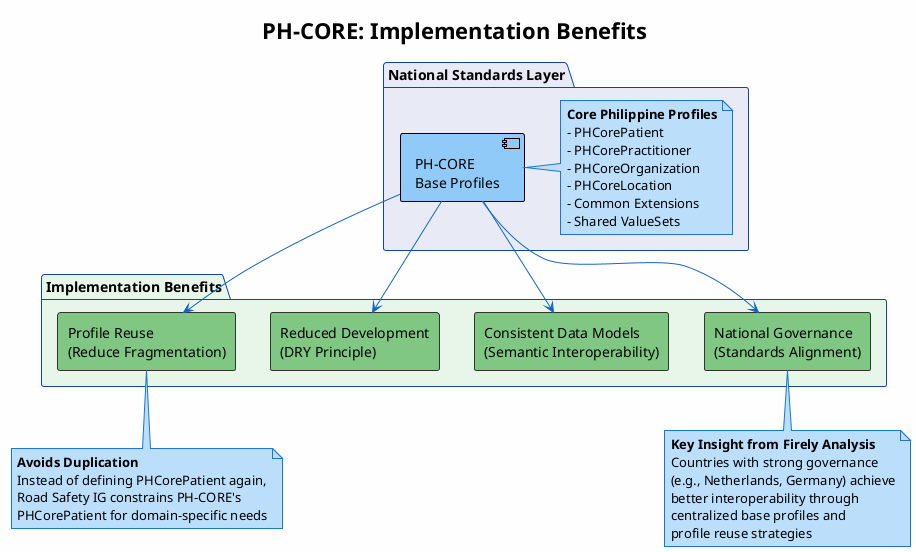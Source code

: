 @startuml
!theme plain
skinparam backgroundColor #FEFEFE
skinparam rectangleBorderColor #333333
skinparam rectangleBackgroundColor #E3F2FD
skinparam noteBorderColor #1976D2
skinparam noteBackgroundColor #BBDEFB
skinparam arrowColor #1565C0
skinparam packageBorderColor #0D47A1
skinparam packageBackgroundColor #E8EAF6
skinparam actorStyle awesome

title PH-CORE: Implementation Benefits

package "National Standards Layer" #E8EAF6 {
  component "PH-CORE\nBase Profiles" as PHCORE #90CAF9
  note right of PHCORE
    **Core Philippine Profiles**
    - PHCorePatient
    - PHCorePractitioner
    - PHCoreOrganization
    - PHCoreLocation
    - Common Extensions
    - Shared ValueSets
  end note
}

package "Implementation Benefits" #E8F5E9 {
  rectangle "Profile Reuse\n(Reduce Fragmentation)" as ProfileReuse #81C784
  rectangle "Consistent Data Models\n(Semantic Interoperability)" as ConsistentModels #81C784
  rectangle "Reduced Development\n(DRY Principle)" as ReducedDev #81C784
  rectangle "National Governance\n(Standards Alignment)" as Governance #81C784
}


PHCORE --> ProfileReuse
PHCORE --> ConsistentModels
PHCORE --> ReducedDev
PHCORE --> Governance

note bottom of ProfileReuse
  **Avoids Duplication**
  Instead of defining PHCorePatient again,
  Road Safety IG constrains PH-CORE's
  PHCorePatient for domain-specific needs
end note

note bottom of Governance
  **Key Insight from Firely Analysis**
  Countries with strong governance
  (e.g., Netherlands, Germany) achieve
  better interoperability through
  centralized base profiles and
  profile reuse strategies
end note

@enduml

